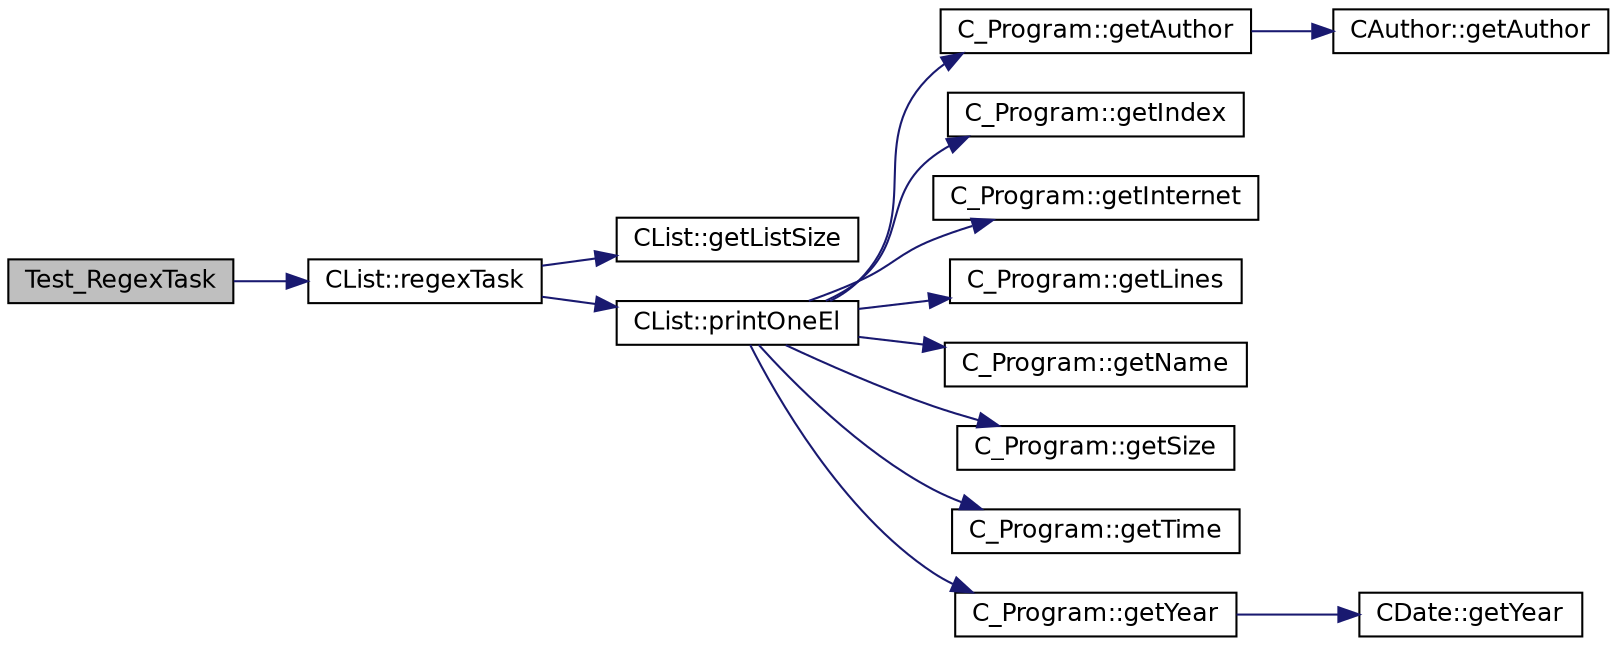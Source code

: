 digraph "Test_RegexTask"
{
 // LATEX_PDF_SIZE
  edge [fontname="Helvetica",fontsize="12",labelfontname="Helvetica",labelfontsize="12"];
  node [fontname="Helvetica",fontsize="12",shape=record];
  rankdir="LR";
  Node1 [label="Test_RegexTask",height=0.2,width=0.4,color="black", fillcolor="grey75", style="filled", fontcolor="black",tooltip=" "];
  Node1 -> Node2 [color="midnightblue",fontsize="12",style="solid",fontname="Helvetica"];
  Node2 [label="CList::regexTask",height=0.2,width=0.4,color="black", fillcolor="white", style="filled",URL="$class_c_list.html#a6f1209c0e393f3c1a83db11a3559650f",tooltip=" "];
  Node2 -> Node3 [color="midnightblue",fontsize="12",style="solid",fontname="Helvetica"];
  Node3 [label="CList::getListSize",height=0.2,width=0.4,color="black", fillcolor="white", style="filled",URL="$class_c_list.html#a8a5a711d30ef7a16260ef5d4041e95b5",tooltip=" "];
  Node2 -> Node4 [color="midnightblue",fontsize="12",style="solid",fontname="Helvetica"];
  Node4 [label="CList::printOneEl",height=0.2,width=0.4,color="black", fillcolor="white", style="filled",URL="$class_c_list.html#ab41616f89921a91b64f0bd4afc1c2115",tooltip=" "];
  Node4 -> Node5 [color="midnightblue",fontsize="12",style="solid",fontname="Helvetica"];
  Node5 [label="C_Program::getAuthor",height=0.2,width=0.4,color="black", fillcolor="white", style="filled",URL="$class_c___program.html#af7d01ee17677a85643fde2c9506b612c",tooltip=" "];
  Node5 -> Node6 [color="midnightblue",fontsize="12",style="solid",fontname="Helvetica"];
  Node6 [label="CAuthor::getAuthor",height=0.2,width=0.4,color="black", fillcolor="white", style="filled",URL="$class_c_author.html#a891a8c504fa138e9a83c49674190ad92",tooltip=" "];
  Node4 -> Node7 [color="midnightblue",fontsize="12",style="solid",fontname="Helvetica"];
  Node7 [label="C_Program::getIndex",height=0.2,width=0.4,color="black", fillcolor="white", style="filled",URL="$class_c___program.html#aa4b56d0ff0b46ff3455c557adc2722f6",tooltip=" "];
  Node4 -> Node8 [color="midnightblue",fontsize="12",style="solid",fontname="Helvetica"];
  Node8 [label="C_Program::getInternet",height=0.2,width=0.4,color="black", fillcolor="white", style="filled",URL="$class_c___program.html#ae8e9f4799817f31736f9e496cbca692f",tooltip=" "];
  Node4 -> Node9 [color="midnightblue",fontsize="12",style="solid",fontname="Helvetica"];
  Node9 [label="C_Program::getLines",height=0.2,width=0.4,color="black", fillcolor="white", style="filled",URL="$class_c___program.html#a4c4371f5d6a0da93321647a432caab9a",tooltip=" "];
  Node4 -> Node10 [color="midnightblue",fontsize="12",style="solid",fontname="Helvetica"];
  Node10 [label="C_Program::getName",height=0.2,width=0.4,color="black", fillcolor="white", style="filled",URL="$class_c___program.html#a3b4231c75132f78b63e10c5c63951b72",tooltip=" "];
  Node4 -> Node11 [color="midnightblue",fontsize="12",style="solid",fontname="Helvetica"];
  Node11 [label="C_Program::getSize",height=0.2,width=0.4,color="black", fillcolor="white", style="filled",URL="$class_c___program.html#a10d7c2efddfae0c80de6abd4fc41ac3c",tooltip=" "];
  Node4 -> Node12 [color="midnightblue",fontsize="12",style="solid",fontname="Helvetica"];
  Node12 [label="C_Program::getTime",height=0.2,width=0.4,color="black", fillcolor="white", style="filled",URL="$class_c___program.html#abccae9277a34642cbb5a52bafd1fca99",tooltip=" "];
  Node4 -> Node13 [color="midnightblue",fontsize="12",style="solid",fontname="Helvetica"];
  Node13 [label="C_Program::getYear",height=0.2,width=0.4,color="black", fillcolor="white", style="filled",URL="$class_c___program.html#a238a2fb27df21ca08a85aee0d61497d4",tooltip=" "];
  Node13 -> Node14 [color="midnightblue",fontsize="12",style="solid",fontname="Helvetica"];
  Node14 [label="CDate::getYear",height=0.2,width=0.4,color="black", fillcolor="white", style="filled",URL="$class_c_date.html#a33c54197a9cbf71d017fc12778fefc59",tooltip=" "];
}
